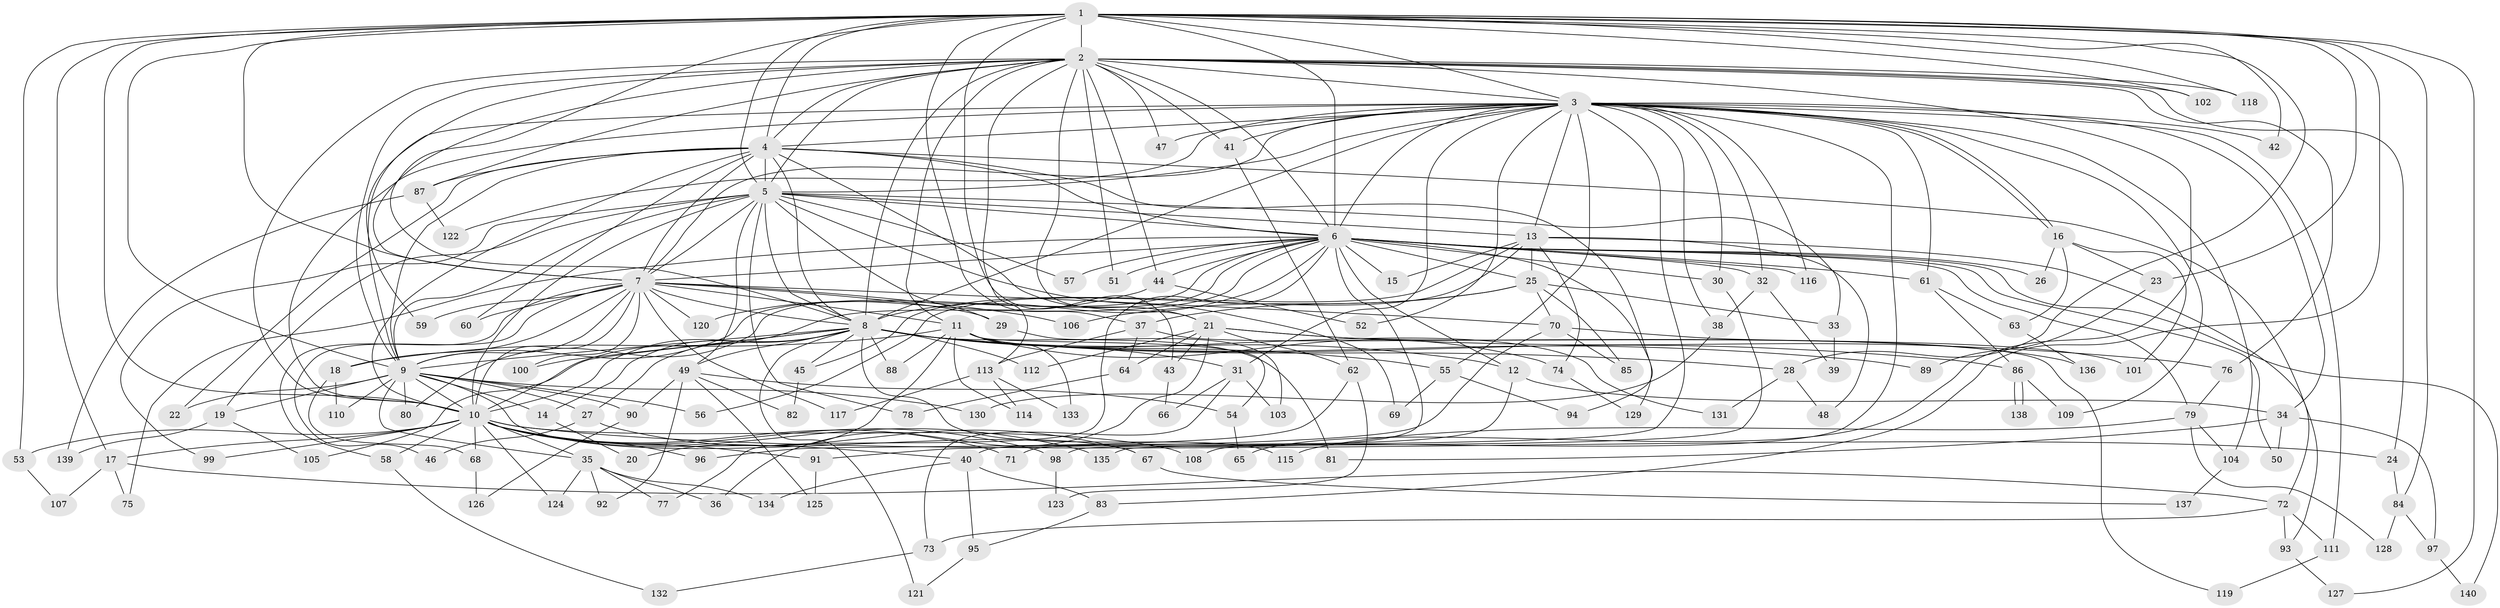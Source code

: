 // Generated by graph-tools (version 1.1) at 2025/01/03/09/25 03:01:21]
// undirected, 140 vertices, 305 edges
graph export_dot {
graph [start="1"]
  node [color=gray90,style=filled];
  1;
  2;
  3;
  4;
  5;
  6;
  7;
  8;
  9;
  10;
  11;
  12;
  13;
  14;
  15;
  16;
  17;
  18;
  19;
  20;
  21;
  22;
  23;
  24;
  25;
  26;
  27;
  28;
  29;
  30;
  31;
  32;
  33;
  34;
  35;
  36;
  37;
  38;
  39;
  40;
  41;
  42;
  43;
  44;
  45;
  46;
  47;
  48;
  49;
  50;
  51;
  52;
  53;
  54;
  55;
  56;
  57;
  58;
  59;
  60;
  61;
  62;
  63;
  64;
  65;
  66;
  67;
  68;
  69;
  70;
  71;
  72;
  73;
  74;
  75;
  76;
  77;
  78;
  79;
  80;
  81;
  82;
  83;
  84;
  85;
  86;
  87;
  88;
  89;
  90;
  91;
  92;
  93;
  94;
  95;
  96;
  97;
  98;
  99;
  100;
  101;
  102;
  103;
  104;
  105;
  106;
  107;
  108;
  109;
  110;
  111;
  112;
  113;
  114;
  115;
  116;
  117;
  118;
  119;
  120;
  121;
  122;
  123;
  124;
  125;
  126;
  127;
  128;
  129;
  130;
  131;
  132;
  133;
  134;
  135;
  136;
  137;
  138;
  139;
  140;
  1 -- 2;
  1 -- 3;
  1 -- 4;
  1 -- 5;
  1 -- 6;
  1 -- 7;
  1 -- 8;
  1 -- 9;
  1 -- 10;
  1 -- 17;
  1 -- 23;
  1 -- 28;
  1 -- 37;
  1 -- 42;
  1 -- 43;
  1 -- 53;
  1 -- 83;
  1 -- 84;
  1 -- 102;
  1 -- 118;
  1 -- 127;
  2 -- 3;
  2 -- 4;
  2 -- 5;
  2 -- 6;
  2 -- 7;
  2 -- 8;
  2 -- 9;
  2 -- 10;
  2 -- 11;
  2 -- 21;
  2 -- 24;
  2 -- 41;
  2 -- 44;
  2 -- 47;
  2 -- 51;
  2 -- 59;
  2 -- 65;
  2 -- 76;
  2 -- 87;
  2 -- 102;
  2 -- 113;
  2 -- 118;
  3 -- 4;
  3 -- 5;
  3 -- 6;
  3 -- 7;
  3 -- 8;
  3 -- 9;
  3 -- 10;
  3 -- 13;
  3 -- 16;
  3 -- 16;
  3 -- 30;
  3 -- 31;
  3 -- 32;
  3 -- 34;
  3 -- 38;
  3 -- 41;
  3 -- 42;
  3 -- 47;
  3 -- 52;
  3 -- 55;
  3 -- 61;
  3 -- 98;
  3 -- 104;
  3 -- 108;
  3 -- 109;
  3 -- 111;
  3 -- 116;
  3 -- 122;
  4 -- 5;
  4 -- 6;
  4 -- 7;
  4 -- 8;
  4 -- 9;
  4 -- 10;
  4 -- 21;
  4 -- 22;
  4 -- 60;
  4 -- 72;
  4 -- 87;
  4 -- 94;
  5 -- 6;
  5 -- 7;
  5 -- 8;
  5 -- 9;
  5 -- 10;
  5 -- 13;
  5 -- 19;
  5 -- 29;
  5 -- 33;
  5 -- 49;
  5 -- 57;
  5 -- 69;
  5 -- 78;
  5 -- 99;
  6 -- 7;
  6 -- 8;
  6 -- 9;
  6 -- 10;
  6 -- 12;
  6 -- 15;
  6 -- 25;
  6 -- 26;
  6 -- 30;
  6 -- 32;
  6 -- 40;
  6 -- 44;
  6 -- 50;
  6 -- 51;
  6 -- 57;
  6 -- 61;
  6 -- 75;
  6 -- 77;
  6 -- 79;
  6 -- 80;
  6 -- 116;
  6 -- 129;
  6 -- 140;
  7 -- 8;
  7 -- 9;
  7 -- 10;
  7 -- 11;
  7 -- 18;
  7 -- 29;
  7 -- 46;
  7 -- 58;
  7 -- 59;
  7 -- 60;
  7 -- 70;
  7 -- 100;
  7 -- 106;
  7 -- 117;
  7 -- 120;
  8 -- 9;
  8 -- 10;
  8 -- 12;
  8 -- 14;
  8 -- 27;
  8 -- 28;
  8 -- 31;
  8 -- 45;
  8 -- 49;
  8 -- 55;
  8 -- 81;
  8 -- 86;
  8 -- 88;
  8 -- 89;
  8 -- 100;
  8 -- 105;
  8 -- 112;
  8 -- 115;
  8 -- 121;
  9 -- 10;
  9 -- 14;
  9 -- 19;
  9 -- 22;
  9 -- 27;
  9 -- 35;
  9 -- 56;
  9 -- 67;
  9 -- 80;
  9 -- 90;
  9 -- 110;
  9 -- 130;
  10 -- 17;
  10 -- 24;
  10 -- 35;
  10 -- 40;
  10 -- 53;
  10 -- 58;
  10 -- 68;
  10 -- 71;
  10 -- 91;
  10 -- 96;
  10 -- 98;
  10 -- 99;
  10 -- 108;
  10 -- 124;
  10 -- 135;
  11 -- 18;
  11 -- 20;
  11 -- 54;
  11 -- 74;
  11 -- 88;
  11 -- 114;
  11 -- 131;
  11 -- 133;
  12 -- 34;
  12 -- 71;
  13 -- 15;
  13 -- 25;
  13 -- 45;
  13 -- 48;
  13 -- 56;
  13 -- 74;
  13 -- 93;
  14 -- 20;
  16 -- 23;
  16 -- 26;
  16 -- 63;
  16 -- 101;
  17 -- 72;
  17 -- 75;
  17 -- 107;
  18 -- 68;
  18 -- 110;
  19 -- 105;
  19 -- 139;
  21 -- 36;
  21 -- 43;
  21 -- 62;
  21 -- 64;
  21 -- 76;
  21 -- 112;
  21 -- 136;
  23 -- 89;
  24 -- 84;
  25 -- 33;
  25 -- 37;
  25 -- 70;
  25 -- 85;
  25 -- 106;
  27 -- 46;
  27 -- 67;
  28 -- 48;
  28 -- 131;
  29 -- 103;
  30 -- 135;
  31 -- 66;
  31 -- 73;
  31 -- 103;
  32 -- 38;
  32 -- 39;
  33 -- 39;
  34 -- 50;
  34 -- 81;
  34 -- 97;
  35 -- 36;
  35 -- 77;
  35 -- 92;
  35 -- 124;
  35 -- 134;
  37 -- 64;
  37 -- 113;
  37 -- 119;
  38 -- 130;
  40 -- 83;
  40 -- 95;
  40 -- 134;
  41 -- 62;
  43 -- 66;
  44 -- 52;
  44 -- 120;
  45 -- 82;
  49 -- 54;
  49 -- 82;
  49 -- 90;
  49 -- 92;
  49 -- 125;
  53 -- 107;
  54 -- 65;
  55 -- 69;
  55 -- 94;
  58 -- 132;
  61 -- 63;
  61 -- 86;
  62 -- 96;
  62 -- 123;
  63 -- 136;
  64 -- 78;
  67 -- 137;
  68 -- 126;
  70 -- 85;
  70 -- 91;
  70 -- 101;
  72 -- 73;
  72 -- 93;
  72 -- 111;
  73 -- 132;
  74 -- 129;
  76 -- 79;
  79 -- 104;
  79 -- 115;
  79 -- 128;
  83 -- 95;
  84 -- 97;
  84 -- 128;
  86 -- 109;
  86 -- 138;
  86 -- 138;
  87 -- 122;
  87 -- 139;
  90 -- 126;
  91 -- 125;
  93 -- 127;
  95 -- 121;
  97 -- 140;
  98 -- 123;
  104 -- 137;
  111 -- 119;
  113 -- 114;
  113 -- 117;
  113 -- 133;
}
